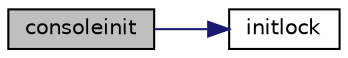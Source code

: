 digraph "consoleinit"
{
 // LATEX_PDF_SIZE
  edge [fontname="Helvetica",fontsize="10",labelfontname="Helvetica",labelfontsize="10"];
  node [fontname="Helvetica",fontsize="10",shape=record];
  rankdir="LR";
  Node1 [label="consoleinit",height=0.2,width=0.4,color="black", fillcolor="grey75", style="filled", fontcolor="black",tooltip=" "];
  Node1 -> Node2 [color="midnightblue",fontsize="10",style="solid",fontname="Helvetica"];
  Node2 [label="initlock",height=0.2,width=0.4,color="black", fillcolor="white", style="filled",URL="$d5/d64/defs_8h.html#ab56d728e6966819a0260c358d3ac3419",tooltip=" "];
}
